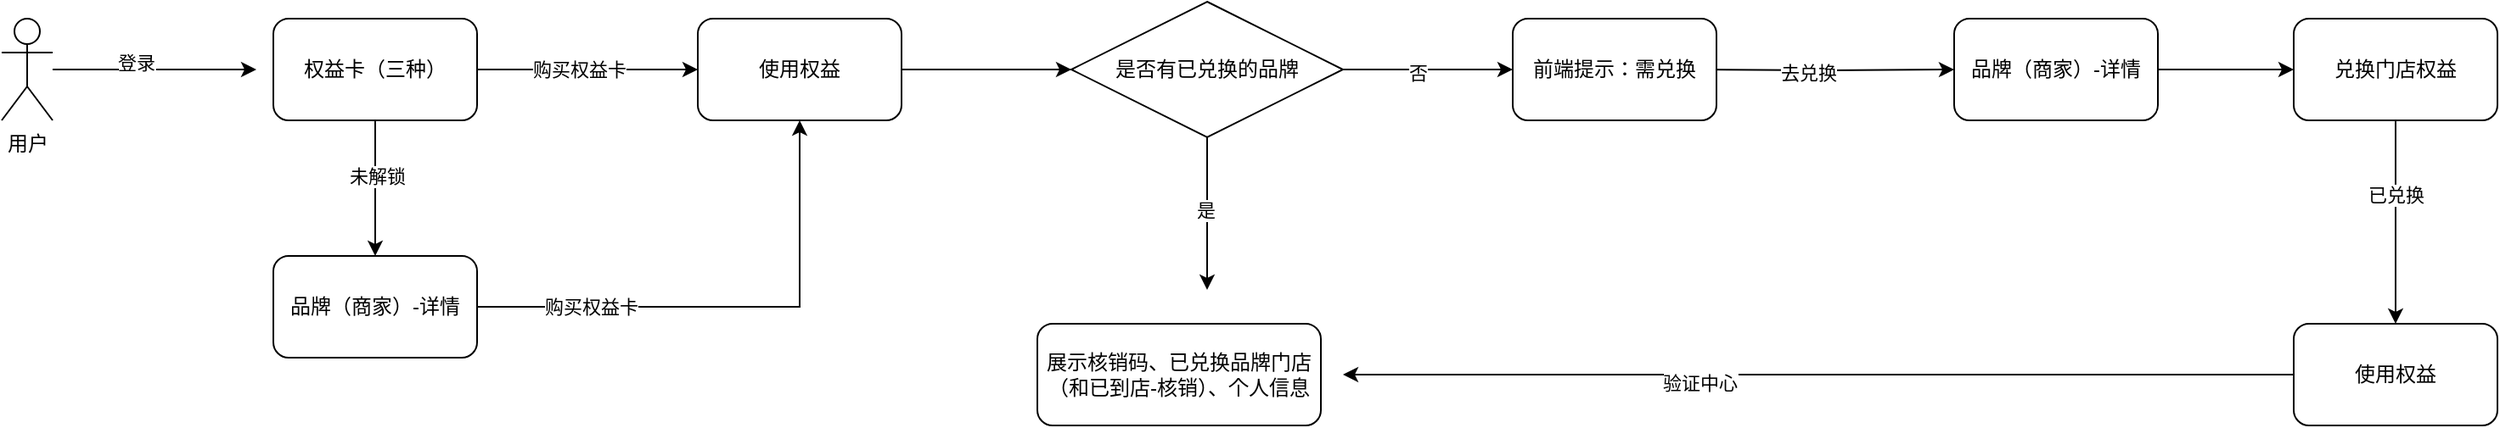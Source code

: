 <mxfile version="20.5.3" type="github">
  <diagram id="GZfsAGJctMVChtoru6VE" name="第 1 页">
    <mxGraphModel dx="1480" dy="705" grid="1" gridSize="10" guides="1" tooltips="1" connect="1" arrows="1" fold="1" page="1" pageScale="1" pageWidth="827" pageHeight="1169" math="0" shadow="0">
      <root>
        <mxCell id="0" />
        <mxCell id="1" parent="0" />
        <mxCell id="xFcmR9xmU-9RzkkyPMSG-3" style="edgeStyle=orthogonalEdgeStyle;rounded=0;orthogonalLoop=1;jettySize=auto;html=1;" edge="1" parent="1" source="xFcmR9xmU-9RzkkyPMSG-1">
          <mxGeometry relative="1" as="geometry">
            <mxPoint x="200" y="150" as="targetPoint" />
          </mxGeometry>
        </mxCell>
        <mxCell id="xFcmR9xmU-9RzkkyPMSG-10" value="登录" style="edgeLabel;html=1;align=center;verticalAlign=middle;resizable=0;points=[];" vertex="1" connectable="0" parent="xFcmR9xmU-9RzkkyPMSG-3">
          <mxGeometry x="-0.183" y="4" relative="1" as="geometry">
            <mxPoint as="offset" />
          </mxGeometry>
        </mxCell>
        <mxCell id="xFcmR9xmU-9RzkkyPMSG-1" value="用户" style="shape=umlActor;verticalLabelPosition=bottom;verticalAlign=top;html=1;outlineConnect=0;" vertex="1" parent="1">
          <mxGeometry x="50" y="120" width="30" height="60" as="geometry" />
        </mxCell>
        <mxCell id="xFcmR9xmU-9RzkkyPMSG-5" value="" style="edgeStyle=orthogonalEdgeStyle;rounded=0;orthogonalLoop=1;jettySize=auto;html=1;" edge="1" parent="1" source="xFcmR9xmU-9RzkkyPMSG-2" target="xFcmR9xmU-9RzkkyPMSG-4">
          <mxGeometry relative="1" as="geometry" />
        </mxCell>
        <mxCell id="xFcmR9xmU-9RzkkyPMSG-14" value="购买权益卡" style="edgeLabel;html=1;align=center;verticalAlign=middle;resizable=0;points=[];" vertex="1" connectable="0" parent="xFcmR9xmU-9RzkkyPMSG-5">
          <mxGeometry x="-0.277" y="-2" relative="1" as="geometry">
            <mxPoint x="13" y="-2" as="offset" />
          </mxGeometry>
        </mxCell>
        <mxCell id="xFcmR9xmU-9RzkkyPMSG-8" value="" style="edgeStyle=orthogonalEdgeStyle;rounded=0;orthogonalLoop=1;jettySize=auto;html=1;" edge="1" parent="1" source="xFcmR9xmU-9RzkkyPMSG-2" target="xFcmR9xmU-9RzkkyPMSG-7">
          <mxGeometry relative="1" as="geometry" />
        </mxCell>
        <mxCell id="xFcmR9xmU-9RzkkyPMSG-11" value="未解锁" style="edgeLabel;html=1;align=center;verticalAlign=middle;resizable=0;points=[];" vertex="1" connectable="0" parent="xFcmR9xmU-9RzkkyPMSG-8">
          <mxGeometry x="-0.175" relative="1" as="geometry">
            <mxPoint x="1" as="offset" />
          </mxGeometry>
        </mxCell>
        <mxCell id="xFcmR9xmU-9RzkkyPMSG-2" value="权益卡（三种）" style="rounded=1;whiteSpace=wrap;html=1;" vertex="1" parent="1">
          <mxGeometry x="210" y="120" width="120" height="60" as="geometry" />
        </mxCell>
        <mxCell id="xFcmR9xmU-9RzkkyPMSG-16" value="" style="edgeStyle=orthogonalEdgeStyle;rounded=0;orthogonalLoop=1;jettySize=auto;html=1;" edge="1" parent="1" target="xFcmR9xmU-9RzkkyPMSG-15">
          <mxGeometry relative="1" as="geometry">
            <mxPoint x="1050" y="150" as="sourcePoint" />
          </mxGeometry>
        </mxCell>
        <mxCell id="xFcmR9xmU-9RzkkyPMSG-17" value="去兑换" style="edgeLabel;html=1;align=center;verticalAlign=middle;resizable=0;points=[];" vertex="1" connectable="0" parent="xFcmR9xmU-9RzkkyPMSG-16">
          <mxGeometry x="-0.15" y="-1" relative="1" as="geometry">
            <mxPoint as="offset" />
          </mxGeometry>
        </mxCell>
        <mxCell id="xFcmR9xmU-9RzkkyPMSG-26" value="" style="edgeStyle=orthogonalEdgeStyle;rounded=0;orthogonalLoop=1;jettySize=auto;html=1;" edge="1" parent="1" source="xFcmR9xmU-9RzkkyPMSG-4">
          <mxGeometry relative="1" as="geometry">
            <mxPoint x="680" y="150" as="targetPoint" />
          </mxGeometry>
        </mxCell>
        <mxCell id="xFcmR9xmU-9RzkkyPMSG-4" value="使用权益" style="whiteSpace=wrap;html=1;rounded=1;" vertex="1" parent="1">
          <mxGeometry x="460" y="120" width="120" height="60" as="geometry" />
        </mxCell>
        <mxCell id="xFcmR9xmU-9RzkkyPMSG-12" style="edgeStyle=orthogonalEdgeStyle;rounded=0;orthogonalLoop=1;jettySize=auto;html=1;entryX=0.5;entryY=1;entryDx=0;entryDy=0;" edge="1" parent="1" source="xFcmR9xmU-9RzkkyPMSG-7" target="xFcmR9xmU-9RzkkyPMSG-4">
          <mxGeometry relative="1" as="geometry" />
        </mxCell>
        <mxCell id="xFcmR9xmU-9RzkkyPMSG-13" value="购买权益卡" style="edgeLabel;html=1;align=center;verticalAlign=middle;resizable=0;points=[];" vertex="1" connectable="0" parent="xFcmR9xmU-9RzkkyPMSG-12">
          <mxGeometry x="-0.553" relative="1" as="geometry">
            <mxPoint as="offset" />
          </mxGeometry>
        </mxCell>
        <mxCell id="xFcmR9xmU-9RzkkyPMSG-7" value="品牌（商家）-详情" style="whiteSpace=wrap;html=1;rounded=1;" vertex="1" parent="1">
          <mxGeometry x="210" y="260" width="120" height="60" as="geometry" />
        </mxCell>
        <mxCell id="xFcmR9xmU-9RzkkyPMSG-20" value="" style="edgeStyle=orthogonalEdgeStyle;rounded=0;orthogonalLoop=1;jettySize=auto;html=1;" edge="1" parent="1" source="xFcmR9xmU-9RzkkyPMSG-15" target="xFcmR9xmU-9RzkkyPMSG-19">
          <mxGeometry relative="1" as="geometry" />
        </mxCell>
        <mxCell id="xFcmR9xmU-9RzkkyPMSG-15" value="品牌（商家）-详情" style="whiteSpace=wrap;html=1;rounded=1;" vertex="1" parent="1">
          <mxGeometry x="1200" y="120" width="120" height="60" as="geometry" />
        </mxCell>
        <mxCell id="xFcmR9xmU-9RzkkyPMSG-23" value="" style="edgeStyle=orthogonalEdgeStyle;rounded=0;orthogonalLoop=1;jettySize=auto;html=1;" edge="1" parent="1" source="xFcmR9xmU-9RzkkyPMSG-19" target="xFcmR9xmU-9RzkkyPMSG-22">
          <mxGeometry relative="1" as="geometry" />
        </mxCell>
        <mxCell id="xFcmR9xmU-9RzkkyPMSG-24" value="已兑换" style="edgeLabel;html=1;align=center;verticalAlign=middle;resizable=0;points=[];" vertex="1" connectable="0" parent="xFcmR9xmU-9RzkkyPMSG-23">
          <mxGeometry x="-0.267" relative="1" as="geometry">
            <mxPoint as="offset" />
          </mxGeometry>
        </mxCell>
        <mxCell id="xFcmR9xmU-9RzkkyPMSG-19" value="兑换门店权益" style="whiteSpace=wrap;html=1;rounded=1;" vertex="1" parent="1">
          <mxGeometry x="1400" y="120" width="120" height="60" as="geometry" />
        </mxCell>
        <mxCell id="xFcmR9xmU-9RzkkyPMSG-34" style="edgeStyle=orthogonalEdgeStyle;rounded=0;orthogonalLoop=1;jettySize=auto;html=1;" edge="1" parent="1" source="xFcmR9xmU-9RzkkyPMSG-22">
          <mxGeometry relative="1" as="geometry">
            <mxPoint x="840" y="330" as="targetPoint" />
          </mxGeometry>
        </mxCell>
        <mxCell id="xFcmR9xmU-9RzkkyPMSG-37" value="验证中心" style="edgeLabel;html=1;align=center;verticalAlign=middle;resizable=0;points=[];" vertex="1" connectable="0" parent="xFcmR9xmU-9RzkkyPMSG-34">
          <mxGeometry x="0.253" y="4" relative="1" as="geometry">
            <mxPoint as="offset" />
          </mxGeometry>
        </mxCell>
        <mxCell id="xFcmR9xmU-9RzkkyPMSG-22" value="使用权益" style="whiteSpace=wrap;html=1;rounded=1;" vertex="1" parent="1">
          <mxGeometry x="1400" y="300" width="120" height="60" as="geometry" />
        </mxCell>
        <mxCell id="xFcmR9xmU-9RzkkyPMSG-29" value="" style="edgeStyle=orthogonalEdgeStyle;rounded=0;orthogonalLoop=1;jettySize=auto;html=1;" edge="1" parent="1" source="xFcmR9xmU-9RzkkyPMSG-27">
          <mxGeometry relative="1" as="geometry">
            <mxPoint x="760" y="280" as="targetPoint" />
          </mxGeometry>
        </mxCell>
        <mxCell id="xFcmR9xmU-9RzkkyPMSG-32" value="是" style="edgeLabel;html=1;align=center;verticalAlign=middle;resizable=0;points=[];" vertex="1" connectable="0" parent="xFcmR9xmU-9RzkkyPMSG-29">
          <mxGeometry x="-0.078" y="-1" relative="1" as="geometry">
            <mxPoint y="1" as="offset" />
          </mxGeometry>
        </mxCell>
        <mxCell id="xFcmR9xmU-9RzkkyPMSG-31" value="" style="edgeStyle=orthogonalEdgeStyle;rounded=0;orthogonalLoop=1;jettySize=auto;html=1;" edge="1" parent="1" source="xFcmR9xmU-9RzkkyPMSG-27">
          <mxGeometry relative="1" as="geometry">
            <mxPoint x="940" y="150" as="targetPoint" />
          </mxGeometry>
        </mxCell>
        <mxCell id="xFcmR9xmU-9RzkkyPMSG-33" value="否" style="edgeLabel;html=1;align=center;verticalAlign=middle;resizable=0;points=[];" vertex="1" connectable="0" parent="xFcmR9xmU-9RzkkyPMSG-31">
          <mxGeometry x="-0.12" y="-1" relative="1" as="geometry">
            <mxPoint y="1" as="offset" />
          </mxGeometry>
        </mxCell>
        <mxCell id="xFcmR9xmU-9RzkkyPMSG-27" value="是否有已兑换的品牌" style="rhombus;whiteSpace=wrap;html=1;" vertex="1" parent="1">
          <mxGeometry x="680" y="110" width="160" height="80" as="geometry" />
        </mxCell>
        <mxCell id="xFcmR9xmU-9RzkkyPMSG-35" value="前端提示：需兑换" style="rounded=1;whiteSpace=wrap;html=1;" vertex="1" parent="1">
          <mxGeometry x="940" y="120" width="120" height="60" as="geometry" />
        </mxCell>
        <mxCell id="xFcmR9xmU-9RzkkyPMSG-36" value="展示核销码、已兑换品牌门店（和已到店-核销）、个人信息" style="rounded=1;whiteSpace=wrap;html=1;" vertex="1" parent="1">
          <mxGeometry x="660" y="300" width="167" height="60" as="geometry" />
        </mxCell>
      </root>
    </mxGraphModel>
  </diagram>
</mxfile>
